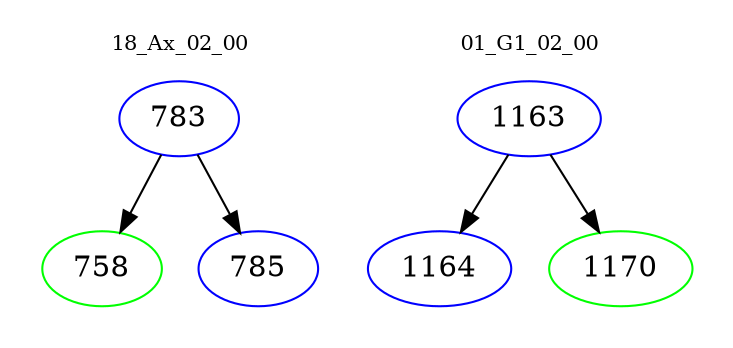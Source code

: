 digraph{
subgraph cluster_0 {
color = white
label = "18_Ax_02_00";
fontsize=10;
T0_783 [label="783", color="blue"]
T0_783 -> T0_758 [color="black"]
T0_758 [label="758", color="green"]
T0_783 -> T0_785 [color="black"]
T0_785 [label="785", color="blue"]
}
subgraph cluster_1 {
color = white
label = "01_G1_02_00";
fontsize=10;
T1_1163 [label="1163", color="blue"]
T1_1163 -> T1_1164 [color="black"]
T1_1164 [label="1164", color="blue"]
T1_1163 -> T1_1170 [color="black"]
T1_1170 [label="1170", color="green"]
}
}
